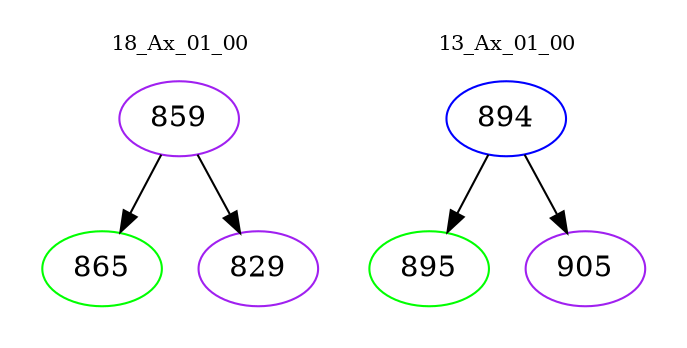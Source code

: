 digraph{
subgraph cluster_0 {
color = white
label = "18_Ax_01_00";
fontsize=10;
T0_859 [label="859", color="purple"]
T0_859 -> T0_865 [color="black"]
T0_865 [label="865", color="green"]
T0_859 -> T0_829 [color="black"]
T0_829 [label="829", color="purple"]
}
subgraph cluster_1 {
color = white
label = "13_Ax_01_00";
fontsize=10;
T1_894 [label="894", color="blue"]
T1_894 -> T1_895 [color="black"]
T1_895 [label="895", color="green"]
T1_894 -> T1_905 [color="black"]
T1_905 [label="905", color="purple"]
}
}
